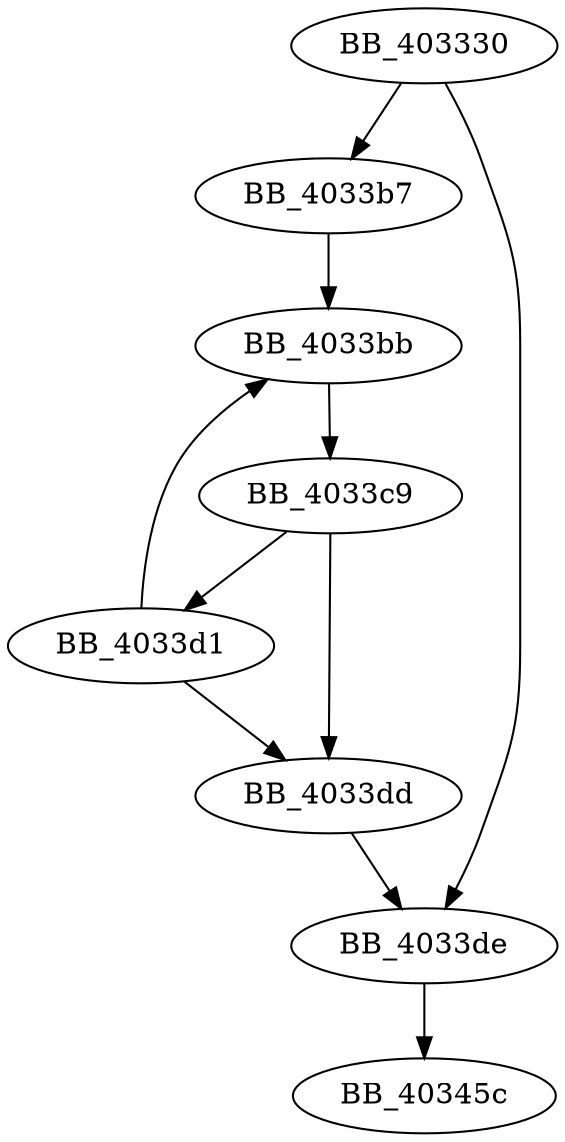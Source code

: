 DiGraph sub_403330{
BB_403330->BB_4033b7
BB_403330->BB_4033de
BB_4033b7->BB_4033bb
BB_4033bb->BB_4033c9
BB_4033c9->BB_4033d1
BB_4033c9->BB_4033dd
BB_4033d1->BB_4033bb
BB_4033d1->BB_4033dd
BB_4033dd->BB_4033de
BB_4033de->BB_40345c
}
